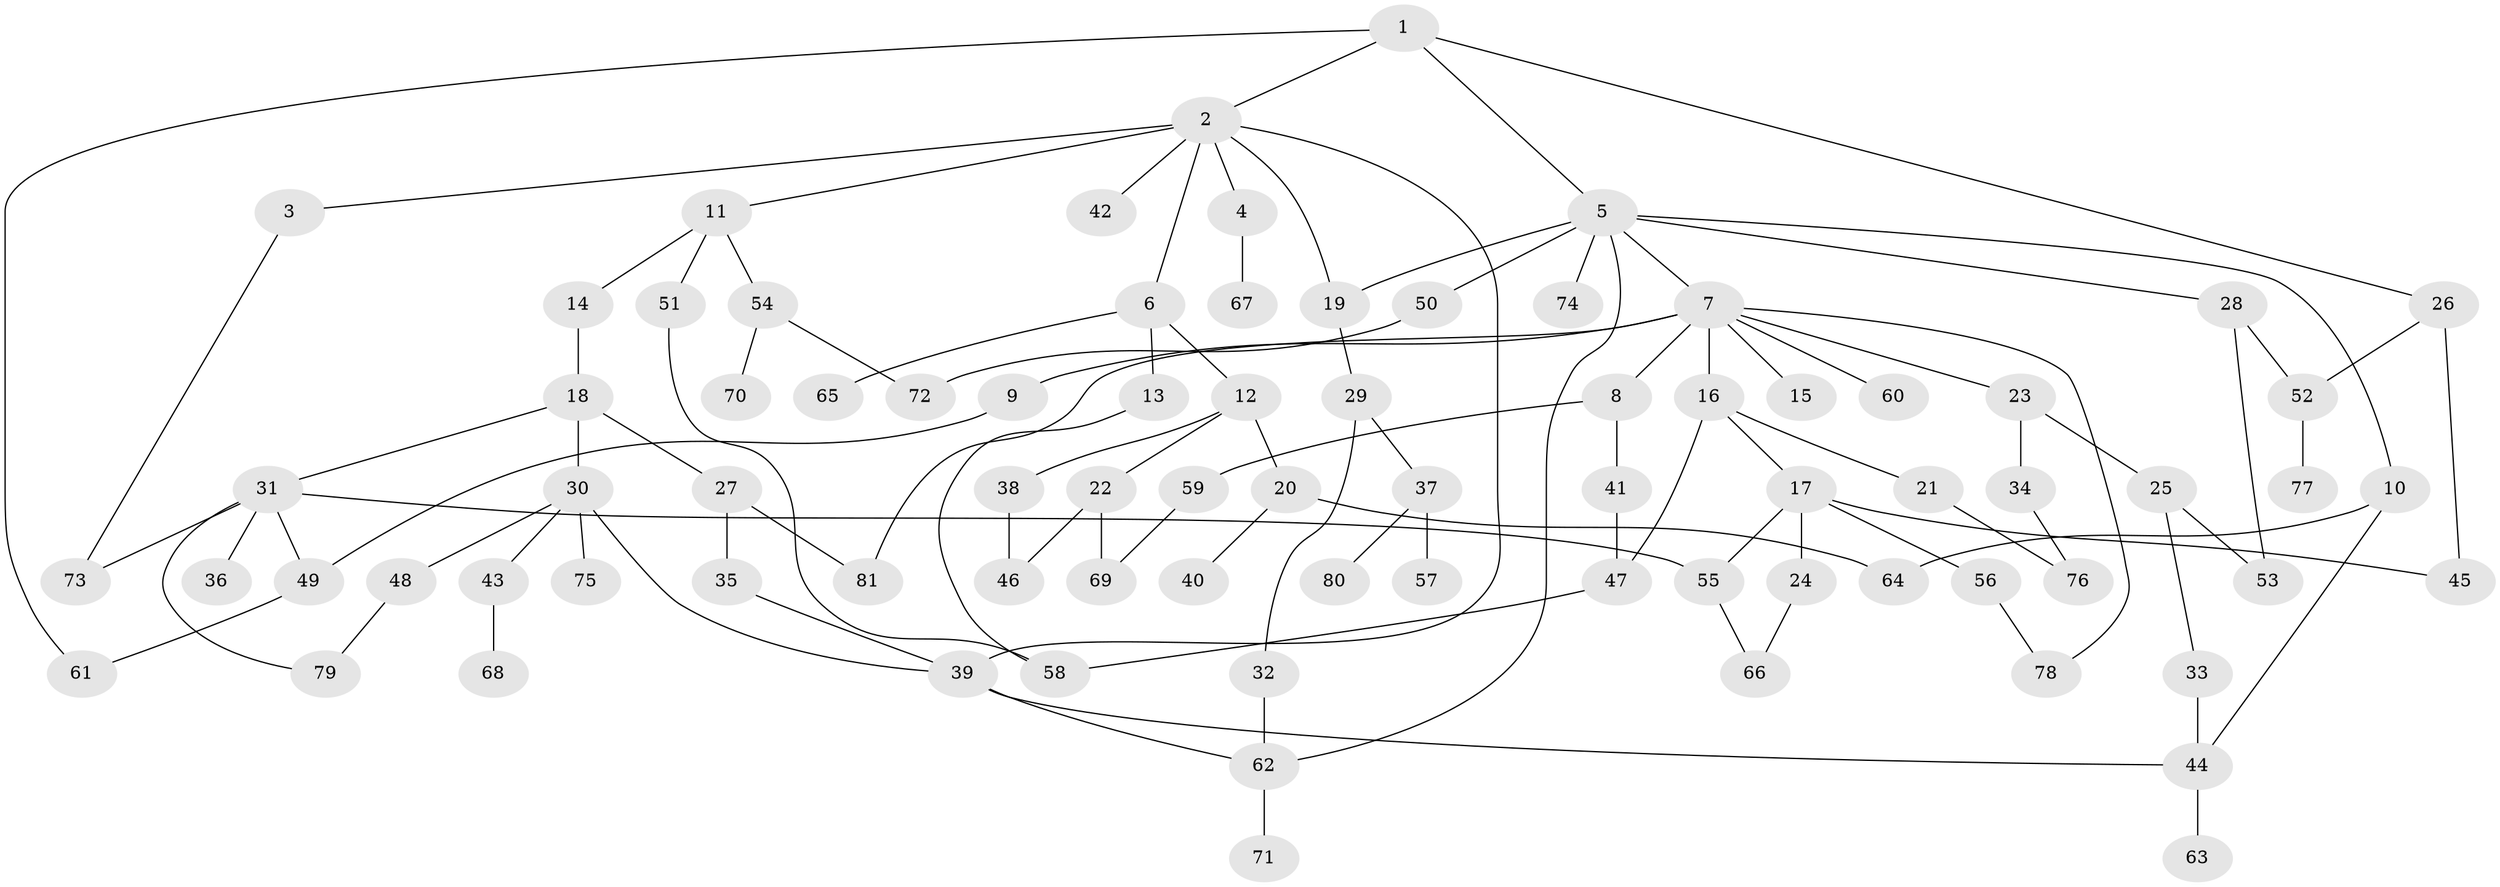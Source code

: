 // coarse degree distribution, {3: 0.36585365853658536, 4: 0.0975609756097561, 5: 0.07317073170731707, 6: 0.024390243902439025, 7: 0.07317073170731707, 2: 0.2926829268292683, 1: 0.07317073170731707}
// Generated by graph-tools (version 1.1) at 2025/36/03/04/25 23:36:07]
// undirected, 81 vertices, 106 edges
graph export_dot {
  node [color=gray90,style=filled];
  1;
  2;
  3;
  4;
  5;
  6;
  7;
  8;
  9;
  10;
  11;
  12;
  13;
  14;
  15;
  16;
  17;
  18;
  19;
  20;
  21;
  22;
  23;
  24;
  25;
  26;
  27;
  28;
  29;
  30;
  31;
  32;
  33;
  34;
  35;
  36;
  37;
  38;
  39;
  40;
  41;
  42;
  43;
  44;
  45;
  46;
  47;
  48;
  49;
  50;
  51;
  52;
  53;
  54;
  55;
  56;
  57;
  58;
  59;
  60;
  61;
  62;
  63;
  64;
  65;
  66;
  67;
  68;
  69;
  70;
  71;
  72;
  73;
  74;
  75;
  76;
  77;
  78;
  79;
  80;
  81;
  1 -- 2;
  1 -- 5;
  1 -- 26;
  1 -- 61;
  2 -- 3;
  2 -- 4;
  2 -- 6;
  2 -- 11;
  2 -- 42;
  2 -- 39;
  2 -- 19;
  3 -- 73;
  4 -- 67;
  5 -- 7;
  5 -- 10;
  5 -- 19;
  5 -- 28;
  5 -- 50;
  5 -- 74;
  5 -- 62;
  6 -- 12;
  6 -- 13;
  6 -- 65;
  7 -- 8;
  7 -- 9;
  7 -- 15;
  7 -- 16;
  7 -- 23;
  7 -- 60;
  7 -- 78;
  7 -- 81;
  8 -- 41;
  8 -- 59;
  9 -- 49;
  10 -- 44;
  10 -- 64;
  11 -- 14;
  11 -- 51;
  11 -- 54;
  12 -- 20;
  12 -- 22;
  12 -- 38;
  13 -- 58;
  14 -- 18;
  16 -- 17;
  16 -- 21;
  16 -- 47;
  17 -- 24;
  17 -- 55;
  17 -- 56;
  17 -- 45;
  18 -- 27;
  18 -- 30;
  18 -- 31;
  19 -- 29;
  20 -- 40;
  20 -- 64;
  21 -- 76;
  22 -- 69;
  22 -- 46;
  23 -- 25;
  23 -- 34;
  24 -- 66;
  25 -- 33;
  25 -- 53;
  26 -- 45;
  26 -- 52;
  27 -- 35;
  27 -- 81;
  28 -- 53;
  28 -- 52;
  29 -- 32;
  29 -- 37;
  30 -- 39;
  30 -- 43;
  30 -- 48;
  30 -- 75;
  31 -- 36;
  31 -- 79;
  31 -- 55;
  31 -- 49;
  31 -- 73;
  32 -- 62;
  33 -- 44;
  34 -- 76;
  35 -- 39;
  37 -- 57;
  37 -- 80;
  38 -- 46;
  39 -- 44;
  39 -- 62;
  41 -- 47;
  43 -- 68;
  44 -- 63;
  47 -- 58;
  48 -- 79;
  49 -- 61;
  50 -- 72;
  51 -- 58;
  52 -- 77;
  54 -- 70;
  54 -- 72;
  55 -- 66;
  56 -- 78;
  59 -- 69;
  62 -- 71;
}
